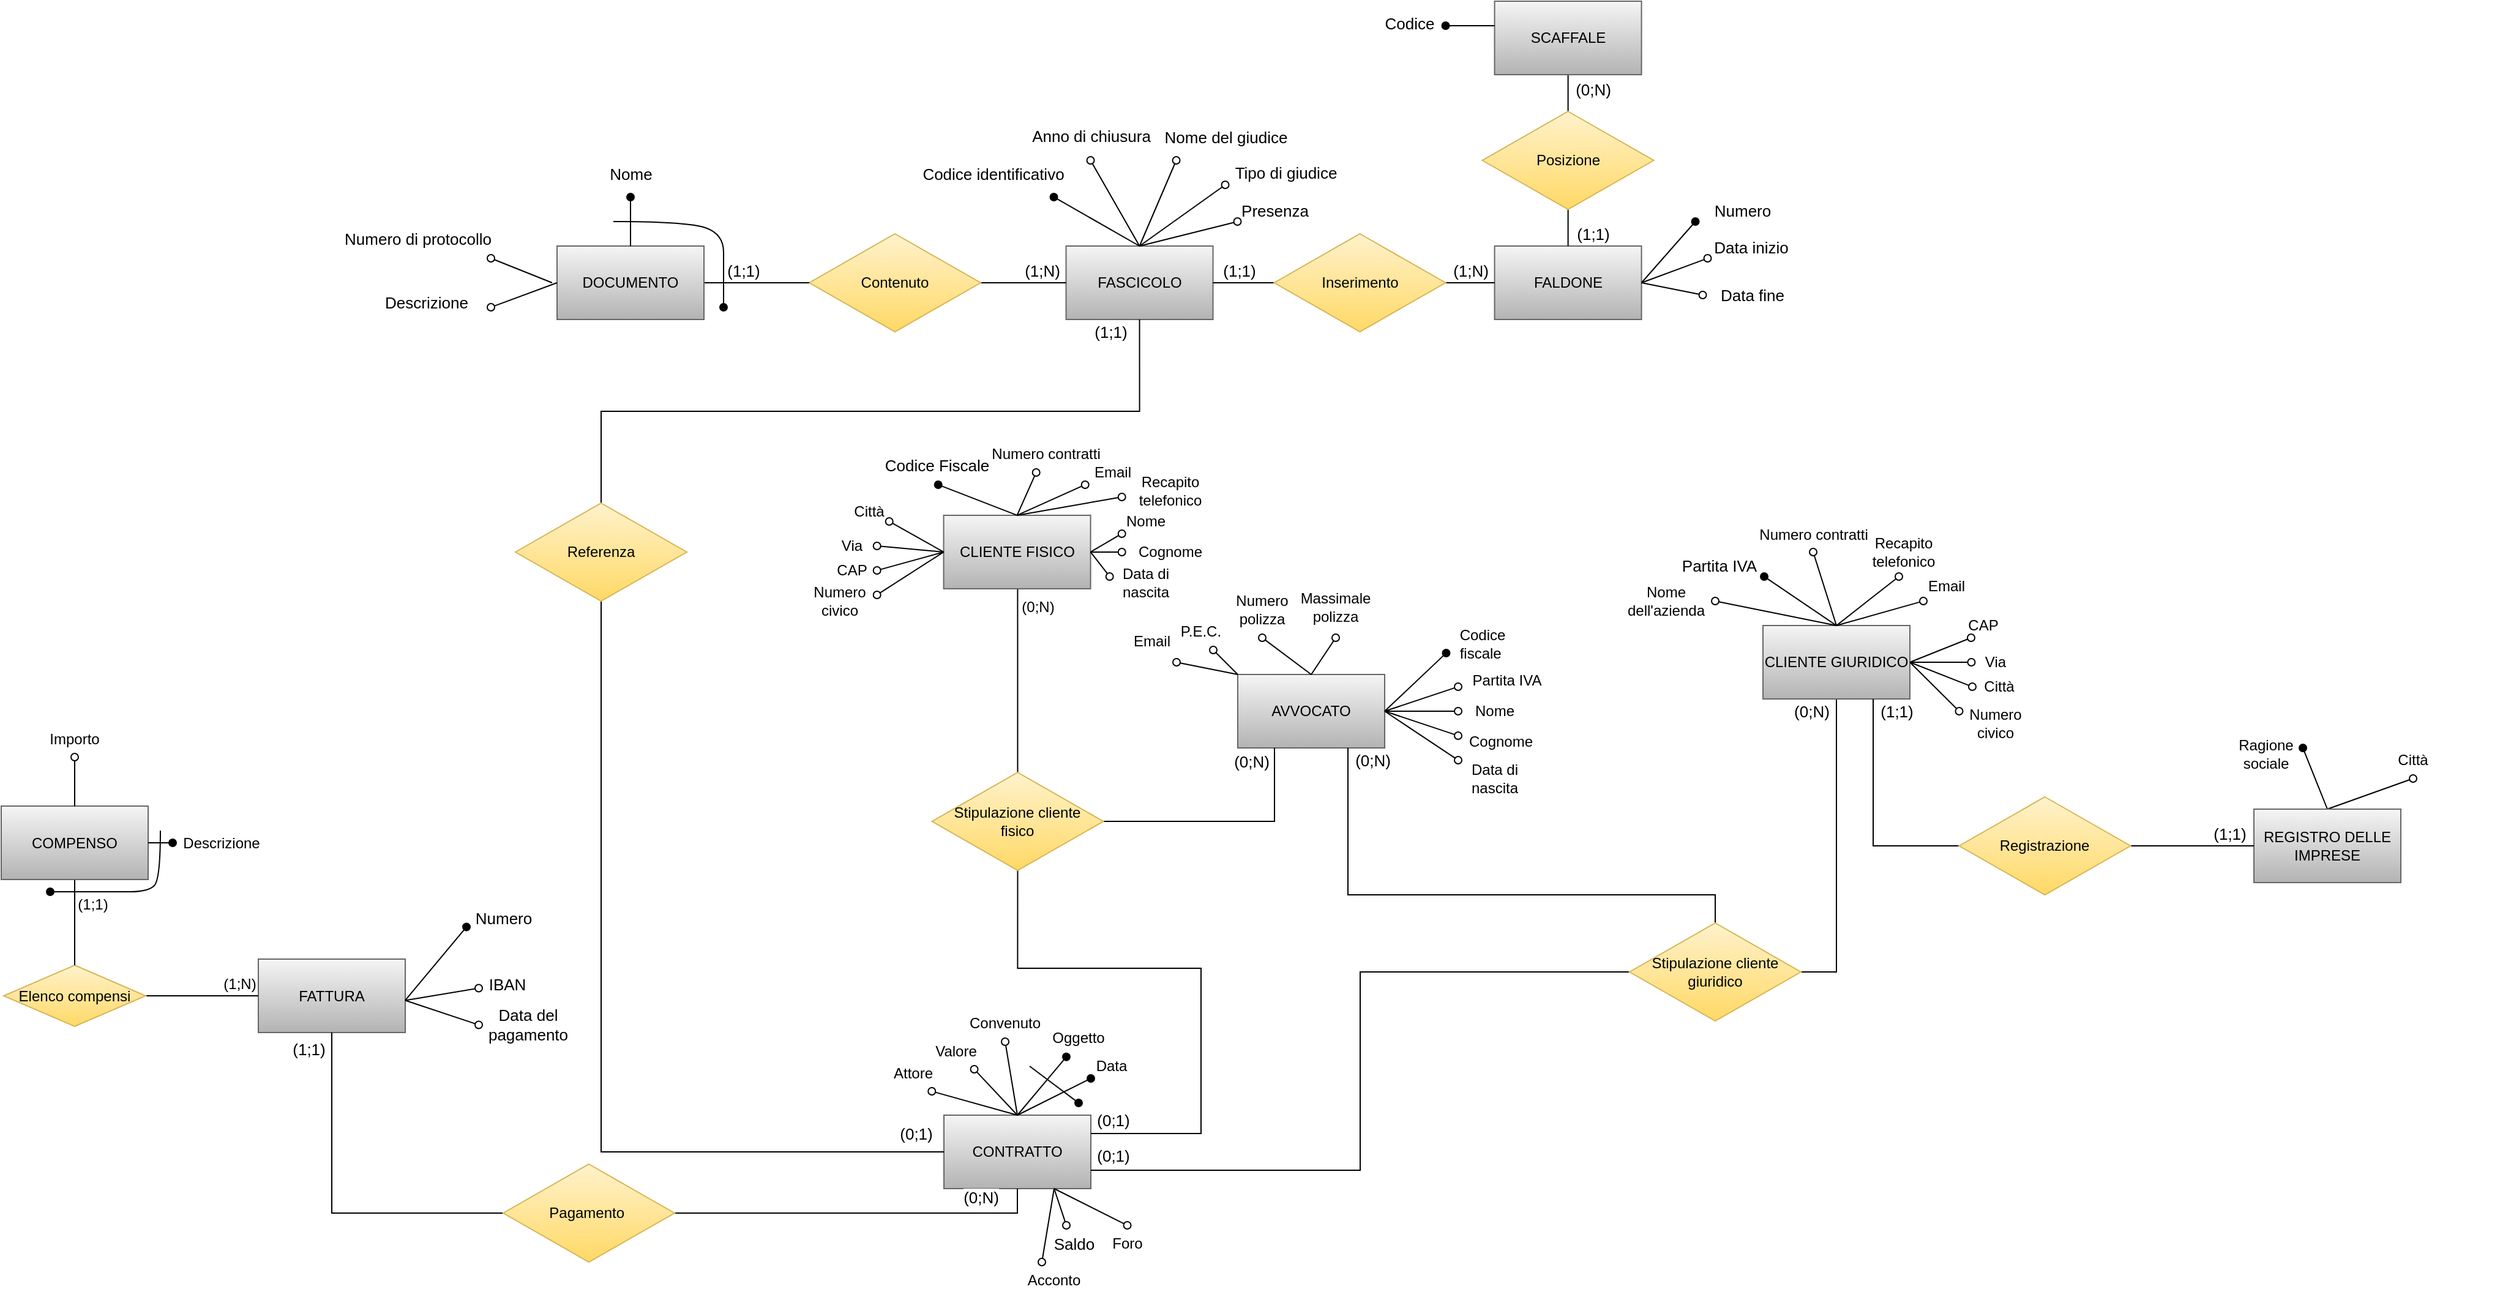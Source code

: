 <mxfile version="15.8.7" type="device"><diagram id="W9oPmdJCnc97rMvSaZSt" name="Pagina-1"><mxGraphModel dx="4651" dy="1036" grid="1" gridSize="10" guides="1" tooltips="1" connect="1" arrows="1" fold="1" page="1" pageScale="1" pageWidth="3300" pageHeight="4681" math="0" shadow="0"><root><mxCell id="0"/><mxCell id="1" parent="0"/><mxCell id="FCEXW7toGId0Cse7OrLk-1" value="FASCICOLO" style="rounded=0;whiteSpace=wrap;html=1;fillColor=#f5f5f5;gradientColor=#b3b3b3;strokeColor=#666666;" parent="1" vertex="1"><mxGeometry x="579.77" y="360" width="120" height="60" as="geometry"/></mxCell><mxCell id="FCEXW7toGId0Cse7OrLk-2" value="FALDONE" style="rounded=0;whiteSpace=wrap;html=1;fillColor=#f5f5f5;gradientColor=#b3b3b3;strokeColor=#666666;" parent="1" vertex="1"><mxGeometry x="929.77" y="360" width="120" height="60" as="geometry"/></mxCell><mxCell id="FCEXW7toGId0Cse7OrLk-3" value="" style="edgeStyle=orthogonalEdgeStyle;rounded=0;orthogonalLoop=1;jettySize=auto;html=1;startArrow=none;startFill=0;endArrow=none;endFill=0;" parent="1" source="FCEXW7toGId0Cse7OrLk-5" target="FCEXW7toGId0Cse7OrLk-1" edge="1"><mxGeometry relative="1" as="geometry"/></mxCell><mxCell id="FCEXW7toGId0Cse7OrLk-4" value="(1;N)" style="edgeLabel;html=1;align=center;verticalAlign=middle;resizable=0;points=[];fontSize=13;" parent="FCEXW7toGId0Cse7OrLk-3" vertex="1" connectable="0"><mxGeometry x="0.4" y="2" relative="1" as="geometry"><mxPoint x="1" y="-8" as="offset"/></mxGeometry></mxCell><mxCell id="FCEXW7toGId0Cse7OrLk-5" value="Contenuto" style="rhombus;whiteSpace=wrap;html=1;fillColor=#fff2cc;gradientColor=#ffd966;strokeColor=#d6b656;" parent="1" vertex="1"><mxGeometry x="370" y="350" width="140" height="80" as="geometry"/></mxCell><mxCell id="FCEXW7toGId0Cse7OrLk-6" value="" style="edgeStyle=orthogonalEdgeStyle;rounded=0;orthogonalLoop=1;jettySize=auto;html=1;startArrow=none;startFill=0;endArrow=none;endFill=0;" parent="1" source="FCEXW7toGId0Cse7OrLk-10" target="FCEXW7toGId0Cse7OrLk-2" edge="1"><mxGeometry relative="1" as="geometry"/></mxCell><mxCell id="FCEXW7toGId0Cse7OrLk-7" value="(1;N)" style="edgeLabel;html=1;align=center;verticalAlign=middle;resizable=0;points=[];fontSize=13;" parent="FCEXW7toGId0Cse7OrLk-6" vertex="1" connectable="0"><mxGeometry x="-0.2" relative="1" as="geometry"><mxPoint x="4" y="-10" as="offset"/></mxGeometry></mxCell><mxCell id="FCEXW7toGId0Cse7OrLk-8" value="" style="edgeStyle=orthogonalEdgeStyle;rounded=0;orthogonalLoop=1;jettySize=auto;html=1;startArrow=none;startFill=0;endArrow=none;endFill=0;" parent="1" source="FCEXW7toGId0Cse7OrLk-10" target="FCEXW7toGId0Cse7OrLk-1" edge="1"><mxGeometry relative="1" as="geometry"/></mxCell><mxCell id="FCEXW7toGId0Cse7OrLk-9" value="(1;1)" style="edgeLabel;html=1;align=center;verticalAlign=middle;resizable=0;points=[];fontSize=13;" parent="FCEXW7toGId0Cse7OrLk-8" vertex="1" connectable="0"><mxGeometry x="-0.433" y="2" relative="1" as="geometry"><mxPoint x="-15" y="-12" as="offset"/></mxGeometry></mxCell><mxCell id="FCEXW7toGId0Cse7OrLk-10" value="Inserimento" style="rhombus;whiteSpace=wrap;html=1;fillColor=#fff2cc;gradientColor=#ffd966;strokeColor=#d6b656;" parent="1" vertex="1"><mxGeometry x="749.77" y="350" width="140" height="80" as="geometry"/></mxCell><mxCell id="FCEXW7toGId0Cse7OrLk-11" value="" style="edgeStyle=orthogonalEdgeStyle;rounded=0;orthogonalLoop=1;jettySize=auto;html=1;startArrow=none;startFill=0;endArrow=none;endFill=0;" parent="1" source="FCEXW7toGId0Cse7OrLk-15" target="FCEXW7toGId0Cse7OrLk-2" edge="1"><mxGeometry relative="1" as="geometry"/></mxCell><mxCell id="FCEXW7toGId0Cse7OrLk-12" value="&lt;font style=&quot;font-size: 13px&quot;&gt;(1;1)&lt;/font&gt;" style="edgeLabel;html=1;align=center;verticalAlign=middle;resizable=0;points=[];" parent="FCEXW7toGId0Cse7OrLk-11" vertex="1" connectable="0"><mxGeometry x="0.36" y="1" relative="1" as="geometry"><mxPoint x="19" y="6" as="offset"/></mxGeometry></mxCell><mxCell id="FCEXW7toGId0Cse7OrLk-13" value="" style="edgeStyle=orthogonalEdgeStyle;rounded=0;orthogonalLoop=1;jettySize=auto;html=1;startArrow=none;startFill=0;endArrow=none;endFill=0;" parent="1" source="FCEXW7toGId0Cse7OrLk-15" target="FCEXW7toGId0Cse7OrLk-16" edge="1"><mxGeometry relative="1" as="geometry"/></mxCell><mxCell id="FCEXW7toGId0Cse7OrLk-14" value="(0;N)" style="edgeLabel;html=1;align=center;verticalAlign=middle;resizable=0;points=[];fontSize=13;" parent="FCEXW7toGId0Cse7OrLk-13" vertex="1" connectable="0"><mxGeometry x="0.52" y="2" relative="1" as="geometry"><mxPoint x="22" as="offset"/></mxGeometry></mxCell><mxCell id="FCEXW7toGId0Cse7OrLk-15" value="Posizione" style="rhombus;whiteSpace=wrap;html=1;fillColor=#fff2cc;gradientColor=#ffd966;strokeColor=#d6b656;" parent="1" vertex="1"><mxGeometry x="919.77" y="250" width="140" height="80" as="geometry"/></mxCell><mxCell id="FCEXW7toGId0Cse7OrLk-16" value="SCAFFALE" style="whiteSpace=wrap;html=1;fillColor=#f5f5f5;gradientColor=#b3b3b3;strokeColor=#666666;" parent="1" vertex="1"><mxGeometry x="929.77" y="160" width="120" height="60" as="geometry"/></mxCell><mxCell id="FCEXW7toGId0Cse7OrLk-17" value="" style="endArrow=oval;html=1;rounded=0;endFill=1;" parent="1" edge="1"><mxGeometry width="50" height="50" relative="1" as="geometry"><mxPoint x="929.77" y="180" as="sourcePoint"/><mxPoint x="889.77" y="180" as="targetPoint"/></mxGeometry></mxCell><mxCell id="FCEXW7toGId0Cse7OrLk-18" value="Codice" style="edgeLabel;html=1;align=center;verticalAlign=middle;resizable=0;points=[];fontSize=13;" parent="FCEXW7toGId0Cse7OrLk-17" vertex="1" connectable="0"><mxGeometry x="0.2" y="-1" relative="1" as="geometry"><mxPoint x="-46" y="-1" as="offset"/></mxGeometry></mxCell><mxCell id="FCEXW7toGId0Cse7OrLk-19" value="" style="edgeStyle=orthogonalEdgeStyle;rounded=0;orthogonalLoop=1;jettySize=auto;html=1;startArrow=none;startFill=0;endArrow=none;endFill=0;entryX=1;entryY=0.5;entryDx=0;entryDy=0;" parent="1" source="FCEXW7toGId0Cse7OrLk-5" target="FCEXW7toGId0Cse7OrLk-37" edge="1"><mxGeometry relative="1" as="geometry"><mxPoint x="290" y="620" as="targetPoint"/><mxPoint x="340" y="620" as="sourcePoint"/></mxGeometry></mxCell><mxCell id="FCEXW7toGId0Cse7OrLk-20" value="(1;1)" style="edgeLabel;html=1;align=center;verticalAlign=middle;resizable=0;points=[];fontSize=13;" parent="FCEXW7toGId0Cse7OrLk-19" vertex="1" connectable="0"><mxGeometry x="-0.036" y="2" relative="1" as="geometry"><mxPoint x="-13" y="-12" as="offset"/></mxGeometry></mxCell><mxCell id="FCEXW7toGId0Cse7OrLk-21" value="" style="endArrow=oval;html=1;rounded=0;endFill=1;" parent="1" edge="1"><mxGeometry width="50" height="50" relative="1" as="geometry"><mxPoint x="1049.77" y="390" as="sourcePoint"/><mxPoint x="1093.77" y="340" as="targetPoint"/></mxGeometry></mxCell><mxCell id="FCEXW7toGId0Cse7OrLk-22" value="Numero" style="edgeLabel;html=1;align=center;verticalAlign=middle;resizable=0;points=[];fontSize=13;" parent="FCEXW7toGId0Cse7OrLk-21" vertex="1" connectable="0"><mxGeometry x="0.46" y="-1" relative="1" as="geometry"><mxPoint x="49" y="-24" as="offset"/></mxGeometry></mxCell><mxCell id="FCEXW7toGId0Cse7OrLk-23" value="" style="endArrow=oval;html=1;rounded=0;endFill=0;" parent="1" edge="1"><mxGeometry width="50" height="50" relative="1" as="geometry"><mxPoint x="1049.77" y="390" as="sourcePoint"/><mxPoint x="1103.77" y="370" as="targetPoint"/></mxGeometry></mxCell><mxCell id="FCEXW7toGId0Cse7OrLk-24" value="Data inizio" style="edgeLabel;html=1;align=center;verticalAlign=middle;resizable=0;points=[];fontSize=13;" parent="FCEXW7toGId0Cse7OrLk-23" vertex="1" connectable="0"><mxGeometry x="0.46" y="-1" relative="1" as="geometry"><mxPoint x="49" y="-16" as="offset"/></mxGeometry></mxCell><mxCell id="FCEXW7toGId0Cse7OrLk-25" value="" style="endArrow=oval;html=1;rounded=0;endFill=0;" parent="1" edge="1"><mxGeometry width="50" height="50" relative="1" as="geometry"><mxPoint x="1049.77" y="390" as="sourcePoint"/><mxPoint x="1099.77" y="400" as="targetPoint"/></mxGeometry></mxCell><mxCell id="FCEXW7toGId0Cse7OrLk-26" value="Data fine" style="edgeLabel;html=1;align=center;verticalAlign=middle;resizable=0;points=[];fontSize=13;" parent="FCEXW7toGId0Cse7OrLk-25" vertex="1" connectable="0"><mxGeometry x="0.46" y="-1" relative="1" as="geometry"><mxPoint x="54" y="2" as="offset"/></mxGeometry></mxCell><mxCell id="FCEXW7toGId0Cse7OrLk-27" value="" style="endArrow=oval;html=1;rounded=0;endFill=0;exitX=0.5;exitY=0;exitDx=0;exitDy=0;" parent="1" source="FCEXW7toGId0Cse7OrLk-1" edge="1"><mxGeometry width="50" height="50" relative="1" as="geometry"><mxPoint x="829.77" y="529.77" as="sourcePoint"/><mxPoint x="709.77" y="310" as="targetPoint"/></mxGeometry></mxCell><mxCell id="FCEXW7toGId0Cse7OrLk-28" value="Tipo di giudice" style="edgeLabel;html=1;align=center;verticalAlign=middle;resizable=0;points=[];fontSize=13;" parent="FCEXW7toGId0Cse7OrLk-27" vertex="1" connectable="0"><mxGeometry x="0.46" y="-4" relative="1" as="geometry"><mxPoint x="65" y="-27" as="offset"/></mxGeometry></mxCell><mxCell id="FCEXW7toGId0Cse7OrLk-29" value="" style="endArrow=oval;html=1;rounded=0;endFill=0;exitX=0.5;exitY=0;exitDx=0;exitDy=0;" parent="1" source="FCEXW7toGId0Cse7OrLk-1" edge="1"><mxGeometry width="50" height="50" relative="1" as="geometry"><mxPoint x="829.77" y="529.77" as="sourcePoint"/><mxPoint x="669.77" y="290" as="targetPoint"/></mxGeometry></mxCell><mxCell id="FCEXW7toGId0Cse7OrLk-30" value="Nome del giudice" style="edgeLabel;html=1;align=center;verticalAlign=middle;resizable=0;points=[];fontSize=13;" parent="FCEXW7toGId0Cse7OrLk-29" vertex="1" connectable="0"><mxGeometry x="0.46" y="-4" relative="1" as="geometry"><mxPoint x="44" y="-40" as="offset"/></mxGeometry></mxCell><mxCell id="FCEXW7toGId0Cse7OrLk-31" value="" style="endArrow=oval;html=1;rounded=0;endFill=0;exitX=0.5;exitY=0;exitDx=0;exitDy=0;" parent="1" source="FCEXW7toGId0Cse7OrLk-1" edge="1"><mxGeometry width="50" height="50" relative="1" as="geometry"><mxPoint x="829.77" y="529.77" as="sourcePoint"/><mxPoint x="599.77" y="290" as="targetPoint"/></mxGeometry></mxCell><mxCell id="FCEXW7toGId0Cse7OrLk-32" value="Anno di chiusura" style="edgeLabel;html=1;align=center;verticalAlign=middle;resizable=0;points=[];fontSize=13;" parent="FCEXW7toGId0Cse7OrLk-31" vertex="1" connectable="0"><mxGeometry x="0.46" y="-4" relative="1" as="geometry"><mxPoint x="-14" y="-37" as="offset"/></mxGeometry></mxCell><mxCell id="FCEXW7toGId0Cse7OrLk-33" value="" style="endArrow=oval;html=1;rounded=0;endFill=1;exitX=0.5;exitY=0;exitDx=0;exitDy=0;" parent="1" source="FCEXW7toGId0Cse7OrLk-1" edge="1"><mxGeometry width="50" height="50" relative="1" as="geometry"><mxPoint x="835.77" y="529.77" as="sourcePoint"/><mxPoint x="569.77" y="320" as="targetPoint"/></mxGeometry></mxCell><mxCell id="FCEXW7toGId0Cse7OrLk-34" value="Codice identificativo" style="edgeLabel;html=1;align=center;verticalAlign=middle;resizable=0;points=[];fontSize=13;" parent="FCEXW7toGId0Cse7OrLk-33" vertex="1" connectable="0"><mxGeometry x="0.46" y="-4" relative="1" as="geometry"><mxPoint x="-71" y="-27" as="offset"/></mxGeometry></mxCell><mxCell id="FCEXW7toGId0Cse7OrLk-35" value="" style="endArrow=oval;html=1;rounded=0;endFill=0;exitX=0.5;exitY=0;exitDx=0;exitDy=0;" parent="1" source="FCEXW7toGId0Cse7OrLk-1" edge="1"><mxGeometry width="50" height="50" relative="1" as="geometry"><mxPoint x="829.77" y="529.77" as="sourcePoint"/><mxPoint x="719.77" y="340" as="targetPoint"/></mxGeometry></mxCell><mxCell id="FCEXW7toGId0Cse7OrLk-36" value="Presenza" style="edgeLabel;html=1;align=center;verticalAlign=middle;resizable=0;points=[];fontSize=13;" parent="FCEXW7toGId0Cse7OrLk-35" vertex="1" connectable="0"><mxGeometry x="0.46" y="-4" relative="1" as="geometry"><mxPoint x="51" y="-19" as="offset"/></mxGeometry></mxCell><mxCell id="FCEXW7toGId0Cse7OrLk-37" value="DOCUMENTO" style="rounded=0;whiteSpace=wrap;html=1;fillColor=#f5f5f5;gradientColor=#b3b3b3;strokeColor=#666666;" parent="1" vertex="1"><mxGeometry x="164" y="360" width="120" height="60" as="geometry"/></mxCell><mxCell id="FCEXW7toGId0Cse7OrLk-38" value="" style="endArrow=oval;html=1;rounded=0;exitX=0.5;exitY=0;exitDx=0;exitDy=0;endFill=1;" parent="1" source="FCEXW7toGId0Cse7OrLk-37" edge="1"><mxGeometry width="50" height="50" relative="1" as="geometry"><mxPoint x="100" y="620" as="sourcePoint"/><mxPoint x="224" y="320" as="targetPoint"/></mxGeometry></mxCell><mxCell id="FCEXW7toGId0Cse7OrLk-39" value="&lt;font style=&quot;font-size: 13px&quot;&gt;Nome&lt;/font&gt;" style="edgeLabel;html=1;align=center;verticalAlign=middle;resizable=0;points=[];" parent="FCEXW7toGId0Cse7OrLk-38" vertex="1" connectable="0"><mxGeometry x="0.582" y="1" relative="1" as="geometry"><mxPoint x="1" y="-28" as="offset"/></mxGeometry></mxCell><mxCell id="FCEXW7toGId0Cse7OrLk-44" value="" style="endArrow=oval;html=1;rounded=0;exitX=0;exitY=0.5;exitDx=0;exitDy=0;endFill=0;" parent="1" source="FCEXW7toGId0Cse7OrLk-37" edge="1"><mxGeometry width="50" height="50" relative="1" as="geometry"><mxPoint x="144" y="650" as="sourcePoint"/><mxPoint x="110" y="410" as="targetPoint"/></mxGeometry></mxCell><mxCell id="FCEXW7toGId0Cse7OrLk-45" value="&lt;font style=&quot;font-size: 13px&quot;&gt;Descrizione&lt;/font&gt;" style="edgeLabel;html=1;align=center;verticalAlign=middle;resizable=0;points=[];" parent="FCEXW7toGId0Cse7OrLk-44" vertex="1" connectable="0"><mxGeometry x="0.582" y="1" relative="1" as="geometry"><mxPoint x="-65" y="-1" as="offset"/></mxGeometry></mxCell><mxCell id="FCEXW7toGId0Cse7OrLk-46" value="" style="endArrow=oval;html=1;rounded=0;endFill=0;" parent="1" edge="1"><mxGeometry width="50" height="50" relative="1" as="geometry"><mxPoint x="160" y="390" as="sourcePoint"/><mxPoint x="110" y="370" as="targetPoint"/></mxGeometry></mxCell><mxCell id="FCEXW7toGId0Cse7OrLk-47" value="&lt;font style=&quot;font-size: 13px&quot;&gt;Numero di protocollo&lt;/font&gt;" style="edgeLabel;html=1;align=center;verticalAlign=middle;resizable=0;points=[];" parent="FCEXW7toGId0Cse7OrLk-46" vertex="1" connectable="0"><mxGeometry x="0.582" y="1" relative="1" as="geometry"><mxPoint x="-70" y="-21" as="offset"/></mxGeometry></mxCell><mxCell id="FCEXW7toGId0Cse7OrLk-48" value="CONTRATTO" style="rounded=0;whiteSpace=wrap;html=1;fillColor=#f5f5f5;gradientColor=#b3b3b3;strokeColor=#666666;" parent="1" vertex="1"><mxGeometry x="480" y="1070" width="120" height="60" as="geometry"/></mxCell><mxCell id="FCEXW7toGId0Cse7OrLk-49" value="AVVOCATO" style="rounded=0;whiteSpace=wrap;html=1;fillColor=#f5f5f5;gradientColor=#b3b3b3;strokeColor=#666666;" parent="1" vertex="1"><mxGeometry x="720" y="710" width="120" height="60" as="geometry"/></mxCell><mxCell id="FCEXW7toGId0Cse7OrLk-50" value="FATTURA" style="rounded=0;whiteSpace=wrap;html=1;fillColor=#f5f5f5;gradientColor=#b3b3b3;strokeColor=#666666;" parent="1" vertex="1"><mxGeometry x="-80.0" y="942.5" width="120" height="60" as="geometry"/></mxCell><mxCell id="FCEXW7toGId0Cse7OrLk-51" value="" style="edgeStyle=orthogonalEdgeStyle;rounded=0;orthogonalLoop=1;jettySize=auto;html=1;startArrow=none;startFill=0;endArrow=none;endFill=0;entryX=0.25;entryY=1;entryDx=0;entryDy=0;" parent="1" source="FCEXW7toGId0Cse7OrLk-57" target="FCEXW7toGId0Cse7OrLk-49" edge="1"><mxGeometry relative="1" as="geometry"/></mxCell><mxCell id="FCEXW7toGId0Cse7OrLk-52" value="(0;N)" style="edgeLabel;html=1;align=center;verticalAlign=middle;resizable=0;points=[];fontSize=13;" parent="FCEXW7toGId0Cse7OrLk-51" vertex="1" connectable="0"><mxGeometry x="0.489" relative="1" as="geometry"><mxPoint x="-19" y="-41" as="offset"/></mxGeometry></mxCell><mxCell id="FCEXW7toGId0Cse7OrLk-53" value="" style="edgeStyle=orthogonalEdgeStyle;rounded=0;orthogonalLoop=1;jettySize=auto;html=1;startArrow=none;startFill=0;endArrow=none;endFill=0;entryX=1;entryY=0.25;entryDx=0;entryDy=0;exitX=0.5;exitY=1;exitDx=0;exitDy=0;" parent="1" source="FCEXW7toGId0Cse7OrLk-57" target="FCEXW7toGId0Cse7OrLk-48" edge="1"><mxGeometry relative="1" as="geometry"><Array as="points"><mxPoint x="540" y="950"/><mxPoint x="690" y="950"/><mxPoint x="690" y="1085"/></Array></mxGeometry></mxCell><mxCell id="FCEXW7toGId0Cse7OrLk-54" value="(0;1)" style="edgeLabel;html=1;align=center;verticalAlign=middle;resizable=0;points=[];fontSize=13;" parent="FCEXW7toGId0Cse7OrLk-53" vertex="1" connectable="0"><mxGeometry x="0.6" y="2" relative="1" as="geometry"><mxPoint x="-74" y="19" as="offset"/></mxGeometry></mxCell><mxCell id="QM5fTj0vehEwh5jXYM6m-59" style="edgeStyle=orthogonalEdgeStyle;rounded=0;jumpStyle=arc;jumpSize=10;orthogonalLoop=1;jettySize=auto;html=1;entryX=0.5;entryY=1;entryDx=0;entryDy=0;endArrow=none;endFill=0;exitX=0.5;exitY=0;exitDx=0;exitDy=0;" parent="1" source="FCEXW7toGId0Cse7OrLk-57" target="FCEXW7toGId0Cse7OrLk-111" edge="1"><mxGeometry relative="1" as="geometry"><Array as="points"><mxPoint x="540" y="640"/></Array></mxGeometry></mxCell><mxCell id="FCEXW7toGId0Cse7OrLk-57" value="Stipulazione cliente&lt;br&gt;fisico" style="rhombus;whiteSpace=wrap;html=1;fillColor=#fff2cc;gradientColor=#ffd966;strokeColor=#d6b656;" parent="1" vertex="1"><mxGeometry x="470.23" y="790" width="140" height="80" as="geometry"/></mxCell><mxCell id="FCEXW7toGId0Cse7OrLk-67" value="" style="endArrow=oval;html=1;rounded=0;endFill=1;exitX=1;exitY=0.5;exitDx=0;exitDy=0;" parent="1" edge="1"><mxGeometry width="50" height="50" relative="1" as="geometry"><mxPoint x="40.0" y="976.24" as="sourcePoint"/><mxPoint x="90.0" y="916.24" as="targetPoint"/></mxGeometry></mxCell><mxCell id="FCEXW7toGId0Cse7OrLk-68" value="&lt;font style=&quot;font-size: 13px&quot;&gt;Numero&lt;br&gt;&lt;/font&gt;" style="edgeLabel;html=1;align=center;verticalAlign=middle;resizable=0;points=[];" parent="FCEXW7toGId0Cse7OrLk-67" vertex="1" connectable="0"><mxGeometry x="0.58" y="2" relative="1" as="geometry"><mxPoint x="42" y="-19" as="offset"/></mxGeometry></mxCell><mxCell id="FCEXW7toGId0Cse7OrLk-69" value="" style="endArrow=oval;html=1;rounded=0;fontSize=13;endFill=0;" parent="1" edge="1"><mxGeometry width="50" height="50" relative="1" as="geometry"><mxPoint x="40.0" y="976.24" as="sourcePoint"/><mxPoint x="100.0" y="966.24" as="targetPoint"/></mxGeometry></mxCell><mxCell id="FCEXW7toGId0Cse7OrLk-70" value="IBAN" style="edgeLabel;html=1;align=center;verticalAlign=middle;resizable=0;points=[];fontSize=13;" parent="FCEXW7toGId0Cse7OrLk-69" vertex="1" connectable="0"><mxGeometry x="0.346" y="2" relative="1" as="geometry"><mxPoint x="43" y="-5" as="offset"/></mxGeometry></mxCell><mxCell id="FCEXW7toGId0Cse7OrLk-71" value="" style="endArrow=oval;html=1;rounded=0;fontSize=13;endFill=0;" parent="1" edge="1"><mxGeometry width="50" height="50" relative="1" as="geometry"><mxPoint x="40.0" y="976.24" as="sourcePoint"/><mxPoint x="100.0" y="996.24" as="targetPoint"/></mxGeometry></mxCell><mxCell id="FCEXW7toGId0Cse7OrLk-72" value="Data del&lt;br&gt;pagamento" style="edgeLabel;html=1;align=center;verticalAlign=middle;resizable=0;points=[];fontSize=13;" parent="FCEXW7toGId0Cse7OrLk-71" vertex="1" connectable="0"><mxGeometry x="0.346" y="2" relative="1" as="geometry"><mxPoint x="59" y="8" as="offset"/></mxGeometry></mxCell><mxCell id="FCEXW7toGId0Cse7OrLk-75" value="" style="endArrow=oval;html=1;rounded=0;endFill=1;exitX=0.5;exitY=0;exitDx=0;exitDy=0;entryX=0.33;entryY=1.069;entryDx=0;entryDy=0;entryPerimeter=0;" parent="1" source="FCEXW7toGId0Cse7OrLk-48" target="FCEXW7toGId0Cse7OrLk-76" edge="1"><mxGeometry width="50" height="50" relative="1" as="geometry"><mxPoint x="539.77" y="1050" as="sourcePoint"/><mxPoint x="570" y="1030" as="targetPoint"/></mxGeometry></mxCell><mxCell id="FCEXW7toGId0Cse7OrLk-76" value="Oggetto" style="text;html=1;strokeColor=none;fillColor=none;align=center;verticalAlign=middle;whiteSpace=wrap;rounded=0;" parent="1" vertex="1"><mxGeometry x="560.11" y="993" width="60.23" height="27.5" as="geometry"/></mxCell><mxCell id="FCEXW7toGId0Cse7OrLk-77" value="" style="endArrow=oval;html=1;rounded=0;endFill=0;exitX=0.5;exitY=0;exitDx=0;exitDy=0;entryX=0.75;entryY=1;entryDx=0;entryDy=0;" parent="1" source="FCEXW7toGId0Cse7OrLk-48" target="FCEXW7toGId0Cse7OrLk-78" edge="1"><mxGeometry width="50" height="50" relative="1" as="geometry"><mxPoint x="559.77" y="710" as="sourcePoint"/><mxPoint x="530" y="1040" as="targetPoint"/></mxGeometry></mxCell><mxCell id="FCEXW7toGId0Cse7OrLk-78" value="Valore" style="text;html=1;strokeColor=none;fillColor=none;align=center;verticalAlign=middle;whiteSpace=wrap;rounded=0;" parent="1" vertex="1"><mxGeometry x="459.77" y="1002.5" width="60" height="30" as="geometry"/></mxCell><mxCell id="FCEXW7toGId0Cse7OrLk-79" value="" style="endArrow=oval;html=1;rounded=0;endFill=0;exitX=0.5;exitY=0;exitDx=0;exitDy=0;entryX=0.75;entryY=1;entryDx=0;entryDy=0;" parent="1" source="FCEXW7toGId0Cse7OrLk-48" target="FCEXW7toGId0Cse7OrLk-80" edge="1"><mxGeometry width="50" height="50" relative="1" as="geometry"><mxPoint x="559.77" y="710" as="sourcePoint"/><mxPoint x="500" y="1050" as="targetPoint"/></mxGeometry></mxCell><mxCell id="FCEXW7toGId0Cse7OrLk-80" value="Attore" style="text;html=1;strokeColor=none;fillColor=none;align=center;verticalAlign=middle;whiteSpace=wrap;rounded=0;" parent="1" vertex="1"><mxGeometry x="425.11" y="1020.5" width="60" height="30" as="geometry"/></mxCell><mxCell id="FCEXW7toGId0Cse7OrLk-81" value="" style="endArrow=oval;html=1;rounded=0;endFill=0;exitX=0.5;exitY=0;exitDx=0;exitDy=0;" parent="1" source="FCEXW7toGId0Cse7OrLk-48" edge="1"><mxGeometry width="50" height="50" relative="1" as="geometry"><mxPoint x="559.77" y="710" as="sourcePoint"/><mxPoint x="530" y="1010" as="targetPoint"/></mxGeometry></mxCell><mxCell id="FCEXW7toGId0Cse7OrLk-82" value="Convenuto" style="text;html=1;strokeColor=none;fillColor=none;align=center;verticalAlign=middle;whiteSpace=wrap;rounded=0;" parent="1" vertex="1"><mxGeometry x="500" y="980" width="60" height="30" as="geometry"/></mxCell><mxCell id="FCEXW7toGId0Cse7OrLk-85" value="" style="endArrow=oval;html=1;rounded=0;endFill=0;" parent="1" edge="1"><mxGeometry width="50" height="50" relative="1" as="geometry"><mxPoint x="570" y="1130" as="sourcePoint"/><mxPoint x="560" y="1190" as="targetPoint"/></mxGeometry></mxCell><mxCell id="FCEXW7toGId0Cse7OrLk-86" value="Acconto" style="text;html=1;strokeColor=none;fillColor=none;align=center;verticalAlign=middle;whiteSpace=wrap;rounded=0;" parent="1" vertex="1"><mxGeometry x="540" y="1190" width="60" height="30" as="geometry"/></mxCell><mxCell id="FCEXW7toGId0Cse7OrLk-87" value="" style="endArrow=oval;html=1;rounded=0;endFill=1;exitX=0.5;exitY=0;exitDx=0;exitDy=0;" parent="1" source="FCEXW7toGId0Cse7OrLk-48" edge="1"><mxGeometry width="50" height="50" relative="1" as="geometry"><mxPoint x="439.77" y="710" as="sourcePoint"/><mxPoint x="600" y="1040" as="targetPoint"/></mxGeometry></mxCell><mxCell id="FCEXW7toGId0Cse7OrLk-88" value="Data" style="text;html=1;strokeColor=none;fillColor=none;align=center;verticalAlign=middle;whiteSpace=wrap;rounded=0;" parent="1" vertex="1"><mxGeometry x="587.23" y="1015" width="60" height="30" as="geometry"/></mxCell><mxCell id="FCEXW7toGId0Cse7OrLk-89" value="" style="endArrow=oval;html=1;rounded=0;endFill=1;entryX=0;entryY=0.75;entryDx=0;entryDy=0;" parent="1" edge="1" target="FCEXW7toGId0Cse7OrLk-90"><mxGeometry width="50" height="50" relative="1" as="geometry"><mxPoint x="840" y="740" as="sourcePoint"/><mxPoint x="869.77" y="790" as="targetPoint"/></mxGeometry></mxCell><mxCell id="FCEXW7toGId0Cse7OrLk-90" value="Codice fiscale&amp;nbsp;" style="text;html=1;strokeColor=none;fillColor=none;align=center;verticalAlign=middle;whiteSpace=wrap;rounded=0;" parent="1" vertex="1"><mxGeometry x="890.23" y="670" width="60" height="30" as="geometry"/></mxCell><mxCell id="FCEXW7toGId0Cse7OrLk-91" value="" style="endArrow=oval;html=1;rounded=0;endFill=0;exitX=1;exitY=0.5;exitDx=0;exitDy=0;" parent="1" edge="1"><mxGeometry width="50" height="50" relative="1" as="geometry"><mxPoint x="840" y="740" as="sourcePoint"/><mxPoint x="900" y="720" as="targetPoint"/></mxGeometry></mxCell><mxCell id="FCEXW7toGId0Cse7OrLk-92" value="Partita IVA" style="text;html=1;strokeColor=none;fillColor=none;align=center;verticalAlign=middle;whiteSpace=wrap;rounded=0;" parent="1" vertex="1"><mxGeometry x="910" y="700" width="60" height="30" as="geometry"/></mxCell><mxCell id="FCEXW7toGId0Cse7OrLk-93" value="" style="endArrow=oval;html=1;rounded=0;endFill=0;exitX=1;exitY=0.5;exitDx=0;exitDy=0;" parent="1" edge="1"><mxGeometry width="50" height="50" relative="1" as="geometry"><mxPoint x="840" y="740" as="sourcePoint"/><mxPoint x="900" y="740" as="targetPoint"/></mxGeometry></mxCell><mxCell id="FCEXW7toGId0Cse7OrLk-94" value="Nome" style="text;html=1;strokeColor=none;fillColor=none;align=center;verticalAlign=middle;whiteSpace=wrap;rounded=0;" parent="1" vertex="1"><mxGeometry x="900" y="725" width="60" height="30" as="geometry"/></mxCell><mxCell id="FCEXW7toGId0Cse7OrLk-95" value="" style="endArrow=oval;html=1;rounded=0;endFill=0;exitX=1;exitY=0.5;exitDx=0;exitDy=0;" parent="1" edge="1"><mxGeometry width="50" height="50" relative="1" as="geometry"><mxPoint x="840" y="740" as="sourcePoint"/><mxPoint x="900" y="760" as="targetPoint"/></mxGeometry></mxCell><mxCell id="FCEXW7toGId0Cse7OrLk-96" value="Cognome" style="text;html=1;strokeColor=none;fillColor=none;align=center;verticalAlign=middle;whiteSpace=wrap;rounded=0;" parent="1" vertex="1"><mxGeometry x="910" y="750" width="50" height="30" as="geometry"/></mxCell><mxCell id="FCEXW7toGId0Cse7OrLk-97" value="" style="endArrow=oval;html=1;rounded=0;endFill=0;exitX=1;exitY=0.5;exitDx=0;exitDy=0;" parent="1" edge="1"><mxGeometry width="50" height="50" relative="1" as="geometry"><mxPoint x="840" y="740" as="sourcePoint"/><mxPoint x="900" y="780" as="targetPoint"/></mxGeometry></mxCell><mxCell id="FCEXW7toGId0Cse7OrLk-98" value="Data di nascita" style="text;html=1;strokeColor=none;fillColor=none;align=center;verticalAlign=middle;whiteSpace=wrap;rounded=0;" parent="1" vertex="1"><mxGeometry x="900" y="780" width="60" height="30" as="geometry"/></mxCell><mxCell id="FCEXW7toGId0Cse7OrLk-99" value="" style="endArrow=oval;html=1;rounded=0;endFill=0;exitX=0;exitY=0;exitDx=0;exitDy=0;" parent="1" source="FCEXW7toGId0Cse7OrLk-49" edge="1"><mxGeometry width="50" height="50" relative="1" as="geometry"><mxPoint x="530" y="210" as="sourcePoint"/><mxPoint x="700" y="690" as="targetPoint"/></mxGeometry></mxCell><mxCell id="FCEXW7toGId0Cse7OrLk-100" value="P.E.C." style="text;html=1;strokeColor=none;fillColor=none;align=center;verticalAlign=middle;whiteSpace=wrap;rounded=0;" parent="1" vertex="1"><mxGeometry x="660" y="665" width="60" height="20" as="geometry"/></mxCell><mxCell id="FCEXW7toGId0Cse7OrLk-101" value="" style="endArrow=oval;html=1;rounded=0;endFill=0;exitX=0;exitY=0;exitDx=0;exitDy=0;" parent="1" source="FCEXW7toGId0Cse7OrLk-49" edge="1"><mxGeometry width="50" height="50" relative="1" as="geometry"><mxPoint x="530" y="210" as="sourcePoint"/><mxPoint x="670" y="700" as="targetPoint"/></mxGeometry></mxCell><mxCell id="FCEXW7toGId0Cse7OrLk-102" value="Email" style="text;html=1;strokeColor=none;fillColor=none;align=center;verticalAlign=middle;whiteSpace=wrap;rounded=0;" parent="1" vertex="1"><mxGeometry x="620" y="667.5" width="60" height="30" as="geometry"/></mxCell><mxCell id="FCEXW7toGId0Cse7OrLk-104" value="" style="endArrow=oval;html=1;rounded=0;endFill=0;" parent="1" edge="1"><mxGeometry width="50" height="50" relative="1" as="geometry"><mxPoint x="780" y="710" as="sourcePoint"/><mxPoint x="800" y="680" as="targetPoint"/></mxGeometry></mxCell><mxCell id="FCEXW7toGId0Cse7OrLk-105" value="Numero polizza" style="text;html=1;strokeColor=none;fillColor=none;align=center;verticalAlign=middle;whiteSpace=wrap;rounded=0;" parent="1" vertex="1"><mxGeometry x="710" y="643" width="60" height="27" as="geometry"/></mxCell><mxCell id="FCEXW7toGId0Cse7OrLk-106" value="" style="endArrow=oval;html=1;rounded=0;endFill=0;" parent="1" edge="1"><mxGeometry width="50" height="50" relative="1" as="geometry"><mxPoint x="780" y="710" as="sourcePoint"/><mxPoint x="740" y="680" as="targetPoint"/></mxGeometry></mxCell><mxCell id="FCEXW7toGId0Cse7OrLk-107" value="Massimale&lt;br&gt;polizza" style="text;html=1;strokeColor=none;fillColor=none;align=center;verticalAlign=middle;whiteSpace=wrap;rounded=0;" parent="1" vertex="1"><mxGeometry x="770" y="640" width="60" height="30" as="geometry"/></mxCell><mxCell id="FCEXW7toGId0Cse7OrLk-111" value="CLIENTE FISICO" style="rounded=0;whiteSpace=wrap;html=1;fillColor=#f5f5f5;gradientColor=#b3b3b3;strokeColor=#666666;" parent="1" vertex="1"><mxGeometry x="479.77" y="579.97" width="120" height="60" as="geometry"/></mxCell><mxCell id="hwAIZtNoYt27ospNoXaX-1" style="edgeStyle=orthogonalEdgeStyle;rounded=0;orthogonalLoop=1;jettySize=auto;html=1;entryX=1;entryY=0.5;entryDx=0;entryDy=0;endArrow=none;endFill=0;" edge="1" parent="1" source="FCEXW7toGId0Cse7OrLk-113" target="QM5fTj0vehEwh5jXYM6m-50"><mxGeometry relative="1" as="geometry"/></mxCell><mxCell id="FCEXW7toGId0Cse7OrLk-113" value="CLIENTE GIURIDICO" style="rounded=0;whiteSpace=wrap;html=1;fillColor=#f5f5f5;gradientColor=#b3b3b3;strokeColor=#666666;" parent="1" vertex="1"><mxGeometry x="1149" y="670" width="120" height="60" as="geometry"/></mxCell><mxCell id="FCEXW7toGId0Cse7OrLk-121" value="" style="endArrow=oval;html=1;rounded=0;endFill=0;exitX=0.5;exitY=0;exitDx=0;exitDy=0;entryX=0.5;entryY=1;entryDx=0;entryDy=0;" parent="1" source="hwAIZtNoYt27ospNoXaX-4" edge="1" target="FCEXW7toGId0Cse7OrLk-141"><mxGeometry width="50" height="50" relative="1" as="geometry"><mxPoint x="1269" y="669.5" as="sourcePoint"/><mxPoint x="1099.23" y="720" as="targetPoint"/><Array as="points"/></mxGeometry></mxCell><mxCell id="FCEXW7toGId0Cse7OrLk-122" value="Nome dell'azienda" style="text;html=1;strokeColor=none;fillColor=none;align=center;verticalAlign=middle;whiteSpace=wrap;rounded=0;" parent="1" vertex="1"><mxGeometry x="1040" y="644.97" width="60" height="10" as="geometry"/></mxCell><mxCell id="FCEXW7toGId0Cse7OrLk-123" value="" style="endArrow=oval;html=1;rounded=0;endFill=1;exitX=0.5;exitY=0;exitDx=0;exitDy=0;entryX=1;entryY=0;entryDx=0;entryDy=0;" parent="1" source="hwAIZtNoYt27ospNoXaX-4" target="FCEXW7toGId0Cse7OrLk-124" edge="1"><mxGeometry width="50" height="50" relative="1" as="geometry"><mxPoint x="1269" y="670" as="sourcePoint"/><mxPoint x="1329" y="690" as="targetPoint"/><Array as="points"/></mxGeometry></mxCell><mxCell id="FCEXW7toGId0Cse7OrLk-124" value="Ragione sociale" style="text;html=1;strokeColor=none;fillColor=none;align=center;verticalAlign=middle;whiteSpace=wrap;rounded=0;" parent="1" vertex="1"><mxGeometry x="1530" y="770" width="60" height="10" as="geometry"/></mxCell><mxCell id="FCEXW7toGId0Cse7OrLk-125" value="" style="endArrow=oval;html=1;rounded=0;endFill=0;exitX=1;exitY=0.5;exitDx=0;exitDy=0;" parent="1" source="FCEXW7toGId0Cse7OrLk-111" edge="1"><mxGeometry width="50" height="50" relative="1" as="geometry"><mxPoint x="485.34" y="609.97" as="sourcePoint"/><mxPoint x="625.34" y="594.97" as="targetPoint"/><Array as="points"/></mxGeometry></mxCell><mxCell id="FCEXW7toGId0Cse7OrLk-126" value="Nome" style="text;html=1;strokeColor=none;fillColor=none;align=center;verticalAlign=middle;whiteSpace=wrap;rounded=0;" parent="1" vertex="1"><mxGeometry x="615.34" y="579.97" width="60" height="10" as="geometry"/></mxCell><mxCell id="FCEXW7toGId0Cse7OrLk-127" value="" style="endArrow=oval;html=1;rounded=0;endFill=0;exitX=1;exitY=0.5;exitDx=0;exitDy=0;entryX=0;entryY=0.5;entryDx=0;entryDy=0;" parent="1" source="FCEXW7toGId0Cse7OrLk-111" edge="1"><mxGeometry width="50" height="50" relative="1" as="geometry"><mxPoint x="485.34" y="609.97" as="sourcePoint"/><mxPoint x="625.34" y="609.97" as="targetPoint"/><Array as="points"/></mxGeometry></mxCell><mxCell id="FCEXW7toGId0Cse7OrLk-128" value="Cognome" style="text;html=1;strokeColor=none;fillColor=none;align=center;verticalAlign=middle;whiteSpace=wrap;rounded=0;" parent="1" vertex="1"><mxGeometry x="635.11" y="604.97" width="60" height="10" as="geometry"/></mxCell><mxCell id="FCEXW7toGId0Cse7OrLk-138" value="" style="endArrow=oval;html=1;rounded=0;endFill=0;entryX=0;entryY=0;entryDx=0;entryDy=0;exitX=1;exitY=0.5;exitDx=0;exitDy=0;" parent="1" source="FCEXW7toGId0Cse7OrLk-111" target="FCEXW7toGId0Cse7OrLk-139" edge="1"><mxGeometry width="50" height="50" relative="1" as="geometry"><mxPoint x="485.34" y="609.97" as="sourcePoint"/><mxPoint x="425.34" y="629.97" as="targetPoint"/><Array as="points"/></mxGeometry></mxCell><mxCell id="FCEXW7toGId0Cse7OrLk-139" value="Data di nascita" style="text;html=1;strokeColor=none;fillColor=none;align=center;verticalAlign=middle;whiteSpace=wrap;rounded=0;" parent="1" vertex="1"><mxGeometry x="615.34" y="629.97" width="60" height="10" as="geometry"/></mxCell><mxCell id="FCEXW7toGId0Cse7OrLk-140" value="" style="endArrow=oval;html=1;rounded=0;endFill=0;exitX=0.5;exitY=0;exitDx=0;exitDy=0;" parent="1" source="FCEXW7toGId0Cse7OrLk-113" edge="1"><mxGeometry width="50" height="50" relative="1" as="geometry"><mxPoint x="1269.0" y="670" as="sourcePoint"/><mxPoint x="1110" y="650" as="targetPoint"/><Array as="points"/></mxGeometry></mxCell><mxCell id="FCEXW7toGId0Cse7OrLk-141" value="Città" style="text;html=1;strokeColor=none;fillColor=none;align=center;verticalAlign=middle;whiteSpace=wrap;rounded=0;" parent="1" vertex="1"><mxGeometry x="1610" y="765" width="140" height="30" as="geometry"/></mxCell><mxCell id="ywme_E-bXZbQowCWQCbE-1" value="" style="curved=1;endArrow=oval;html=1;rounded=0;endFill=1;" parent="1" edge="1"><mxGeometry width="50" height="50" relative="1" as="geometry"><mxPoint x="210" y="340" as="sourcePoint"/><mxPoint x="300" y="410" as="targetPoint"/><Array as="points"><mxPoint x="270" y="340"/><mxPoint x="300" y="350"/><mxPoint x="300" y="380"/></Array></mxGeometry></mxCell><mxCell id="cGea9TnH4KdsDzgi0s0Y-1" value="" style="endArrow=oval;html=1;rounded=0;endFill=1;exitX=0.5;exitY=0;exitDx=0;exitDy=0;" parent="1" source="FCEXW7toGId0Cse7OrLk-111" edge="1"><mxGeometry width="50" height="50" relative="1" as="geometry"><mxPoint x="545.34" y="574.97" as="sourcePoint"/><mxPoint x="475.34" y="554.97" as="targetPoint"/></mxGeometry></mxCell><mxCell id="cGea9TnH4KdsDzgi0s0Y-2" value="&lt;font style=&quot;font-size: 13px&quot;&gt;Codice Fiscale&lt;br&gt;&lt;/font&gt;" style="edgeLabel;html=1;align=center;verticalAlign=middle;resizable=0;points=[];" parent="cGea9TnH4KdsDzgi0s0Y-1" vertex="1" connectable="0"><mxGeometry x="0.58" y="2" relative="1" as="geometry"><mxPoint x="-14" y="-23" as="offset"/></mxGeometry></mxCell><mxCell id="cGea9TnH4KdsDzgi0s0Y-3" value="" style="endArrow=oval;html=1;rounded=0;endFill=1;exitX=0.5;exitY=0;exitDx=0;exitDy=0;" parent="1" source="FCEXW7toGId0Cse7OrLk-113" edge="1"><mxGeometry width="50" height="50" relative="1" as="geometry"><mxPoint x="1189.0" y="755" as="sourcePoint"/><mxPoint x="1150" y="630" as="targetPoint"/></mxGeometry></mxCell><mxCell id="cGea9TnH4KdsDzgi0s0Y-4" value="&lt;font style=&quot;font-size: 13px&quot;&gt;Partita IVA&lt;br&gt;&lt;/font&gt;" style="edgeLabel;html=1;align=center;verticalAlign=middle;resizable=0;points=[];" parent="cGea9TnH4KdsDzgi0s0Y-3" vertex="1" connectable="0"><mxGeometry x="0.58" y="2" relative="1" as="geometry"><mxPoint x="-48" y="-19" as="offset"/></mxGeometry></mxCell><mxCell id="wZkFXkQINwoyrUWSXyzQ-1" value="" style="endArrow=oval;html=1;rounded=0;endFill=0;exitX=0.75;exitY=1;exitDx=0;exitDy=0;" parent="1" source="FCEXW7toGId0Cse7OrLk-48" edge="1"><mxGeometry width="50" height="50" relative="1" as="geometry"><mxPoint x="540" y="1110" as="sourcePoint"/><mxPoint x="580" y="1160" as="targetPoint"/></mxGeometry></mxCell><mxCell id="wZkFXkQINwoyrUWSXyzQ-2" value="&lt;font style=&quot;font-size: 13px&quot;&gt;Saldo&lt;/font&gt;" style="edgeLabel;html=1;align=center;verticalAlign=middle;resizable=0;points=[];" parent="wZkFXkQINwoyrUWSXyzQ-1" vertex="1" connectable="0"><mxGeometry x="0.454" y="-1" relative="1" as="geometry"><mxPoint x="9" y="23" as="offset"/></mxGeometry></mxCell><mxCell id="QM5fTj0vehEwh5jXYM6m-2" value="" style="endArrow=oval;html=1;rounded=0;endFill=0;exitX=0.5;exitY=0;exitDx=0;exitDy=0;" parent="1" source="FCEXW7toGId0Cse7OrLk-111" edge="1"><mxGeometry width="50" height="50" relative="1" as="geometry"><mxPoint x="605.34" y="544.97" as="sourcePoint"/><mxPoint x="595.34" y="554.97" as="targetPoint"/><Array as="points"/></mxGeometry></mxCell><mxCell id="QM5fTj0vehEwh5jXYM6m-3" value="Email" style="text;html=1;strokeColor=none;fillColor=none;align=center;verticalAlign=middle;whiteSpace=wrap;rounded=0;" parent="1" vertex="1"><mxGeometry x="588.11" y="539.97" width="60" height="10" as="geometry"/></mxCell><mxCell id="QM5fTj0vehEwh5jXYM6m-4" value="" style="endArrow=oval;html=1;rounded=0;endFill=0;exitX=0.5;exitY=0;exitDx=0;exitDy=0;" parent="1" source="FCEXW7toGId0Cse7OrLk-111" edge="1"><mxGeometry width="50" height="50" relative="1" as="geometry"><mxPoint x="605.34" y="544.97" as="sourcePoint"/><mxPoint x="625.34" y="564.97" as="targetPoint"/><Array as="points"/></mxGeometry></mxCell><mxCell id="QM5fTj0vehEwh5jXYM6m-5" value="Recapito telefonico" style="text;html=1;strokeColor=none;fillColor=none;align=center;verticalAlign=middle;whiteSpace=wrap;rounded=0;" parent="1" vertex="1"><mxGeometry x="620.34" y="554.97" width="90" height="10" as="geometry"/></mxCell><mxCell id="QM5fTj0vehEwh5jXYM6m-8" value="" style="endArrow=oval;html=1;rounded=0;endFill=0;exitX=0;exitY=0.5;exitDx=0;exitDy=0;" parent="1" source="FCEXW7toGId0Cse7OrLk-111" edge="1"><mxGeometry width="50" height="50" relative="1" as="geometry"><mxPoint x="385.11" y="579.97" as="sourcePoint"/><mxPoint x="425.34" y="604.97" as="targetPoint"/><Array as="points"/></mxGeometry></mxCell><mxCell id="QM5fTj0vehEwh5jXYM6m-9" value="Via" style="text;html=1;strokeColor=none;fillColor=none;align=center;verticalAlign=middle;whiteSpace=wrap;rounded=0;" parent="1" vertex="1"><mxGeometry x="375.34" y="599.97" width="60" height="10" as="geometry"/></mxCell><mxCell id="QM5fTj0vehEwh5jXYM6m-10" value="" style="endArrow=oval;html=1;rounded=0;endFill=0;exitX=0;exitY=0.5;exitDx=0;exitDy=0;" parent="1" source="FCEXW7toGId0Cse7OrLk-111" edge="1"><mxGeometry width="50" height="50" relative="1" as="geometry"><mxPoint x="385.11" y="579.97" as="sourcePoint"/><mxPoint x="425.34" y="624.97" as="targetPoint"/><Array as="points"/></mxGeometry></mxCell><mxCell id="QM5fTj0vehEwh5jXYM6m-11" value="CAP" style="text;html=1;strokeColor=none;fillColor=none;align=center;verticalAlign=middle;whiteSpace=wrap;rounded=0;" parent="1" vertex="1"><mxGeometry x="375.34" y="619.97" width="60" height="10" as="geometry"/></mxCell><mxCell id="QM5fTj0vehEwh5jXYM6m-12" value="" style="endArrow=oval;html=1;rounded=0;endFill=0;exitX=0;exitY=0.5;exitDx=0;exitDy=0;" parent="1" source="FCEXW7toGId0Cse7OrLk-111" edge="1"><mxGeometry width="50" height="50" relative="1" as="geometry"><mxPoint x="385.11" y="579.97" as="sourcePoint"/><mxPoint x="425.34" y="644.97" as="targetPoint"/><Array as="points"/></mxGeometry></mxCell><mxCell id="QM5fTj0vehEwh5jXYM6m-13" value="Numero civico" style="text;html=1;strokeColor=none;fillColor=none;align=center;verticalAlign=middle;whiteSpace=wrap;rounded=0;" parent="1" vertex="1"><mxGeometry x="365.11" y="644.97" width="60" height="10" as="geometry"/></mxCell><mxCell id="QM5fTj0vehEwh5jXYM6m-14" value="" style="endArrow=oval;html=1;rounded=0;endFill=0;exitX=0;exitY=0.5;exitDx=0;exitDy=0;" parent="1" source="FCEXW7toGId0Cse7OrLk-111" edge="1"><mxGeometry width="50" height="50" relative="1" as="geometry"><mxPoint x="385.11" y="579.97" as="sourcePoint"/><mxPoint x="435.34" y="584.97" as="targetPoint"/><Array as="points"/></mxGeometry></mxCell><mxCell id="QM5fTj0vehEwh5jXYM6m-15" value="Città" style="text;html=1;strokeColor=none;fillColor=none;align=center;verticalAlign=middle;whiteSpace=wrap;rounded=0;" parent="1" vertex="1"><mxGeometry x="389.34" y="572.47" width="60" height="10" as="geometry"/></mxCell><mxCell id="QM5fTj0vehEwh5jXYM6m-16" value="" style="endArrow=oval;html=1;rounded=0;endFill=0;exitX=0.5;exitY=0;exitDx=0;exitDy=0;" parent="1" source="FCEXW7toGId0Cse7OrLk-111" edge="1"><mxGeometry width="50" height="50" relative="1" as="geometry"><mxPoint x="605.34" y="544.97" as="sourcePoint"/><mxPoint x="555.34" y="544.97" as="targetPoint"/><Array as="points"/></mxGeometry></mxCell><mxCell id="QM5fTj0vehEwh5jXYM6m-17" value="Numero contratti" style="edgeLabel;html=1;align=center;verticalAlign=middle;resizable=0;points=[];fontSize=12;" parent="QM5fTj0vehEwh5jXYM6m-16" vertex="1" connectable="0"><mxGeometry x="-0.029" relative="1" as="geometry"><mxPoint x="15" y="-33" as="offset"/></mxGeometry></mxCell><mxCell id="QM5fTj0vehEwh5jXYM6m-19" value="" style="endArrow=oval;html=1;rounded=0;endFill=0;exitX=0.5;exitY=0;exitDx=0;exitDy=0;" parent="1" source="FCEXW7toGId0Cse7OrLk-113" edge="1"><mxGeometry width="50" height="50" relative="1" as="geometry"><mxPoint x="1689.23" y="830" as="sourcePoint"/><mxPoint x="1280" y="650" as="targetPoint"/><Array as="points"/></mxGeometry></mxCell><mxCell id="QM5fTj0vehEwh5jXYM6m-20" value="Email" style="text;html=1;strokeColor=none;fillColor=none;align=center;verticalAlign=middle;whiteSpace=wrap;rounded=0;" parent="1" vertex="1"><mxGeometry x="1269" y="633" width="60" height="10" as="geometry"/></mxCell><mxCell id="QM5fTj0vehEwh5jXYM6m-21" value="" style="endArrow=oval;html=1;rounded=0;endFill=0;exitX=0.5;exitY=0;exitDx=0;exitDy=0;" parent="1" source="FCEXW7toGId0Cse7OrLk-113" edge="1"><mxGeometry width="50" height="50" relative="1" as="geometry"><mxPoint x="1689.23" y="830" as="sourcePoint"/><mxPoint x="1260" y="630" as="targetPoint"/><Array as="points"/></mxGeometry></mxCell><mxCell id="QM5fTj0vehEwh5jXYM6m-22" value="Recapito telefonico" style="text;html=1;strokeColor=none;fillColor=none;align=center;verticalAlign=middle;whiteSpace=wrap;rounded=0;" parent="1" vertex="1"><mxGeometry x="1219.23" y="605" width="90" height="10" as="geometry"/></mxCell><mxCell id="QM5fTj0vehEwh5jXYM6m-24" value="" style="endArrow=oval;html=1;rounded=0;endFill=0;exitX=1;exitY=0.5;exitDx=0;exitDy=0;" parent="1" edge="1"><mxGeometry width="50" height="50" relative="1" as="geometry"><mxPoint x="1269.0" y="700" as="sourcePoint"/><mxPoint x="1319.23" y="700" as="targetPoint"/><Array as="points"/></mxGeometry></mxCell><mxCell id="QM5fTj0vehEwh5jXYM6m-25" value="Via" style="text;html=1;strokeColor=none;fillColor=none;align=center;verticalAlign=middle;whiteSpace=wrap;rounded=0;" parent="1" vertex="1"><mxGeometry x="1309.23" y="695" width="60" height="10" as="geometry"/></mxCell><mxCell id="QM5fTj0vehEwh5jXYM6m-26" value="" style="endArrow=oval;html=1;rounded=0;endFill=0;exitX=1;exitY=0.5;exitDx=0;exitDy=0;" parent="1" edge="1"><mxGeometry width="50" height="50" relative="1" as="geometry"><mxPoint x="1269.0" y="700" as="sourcePoint"/><mxPoint x="1319" y="680" as="targetPoint"/><Array as="points"/></mxGeometry></mxCell><mxCell id="QM5fTj0vehEwh5jXYM6m-27" value="CAP" style="text;html=1;strokeColor=none;fillColor=none;align=center;verticalAlign=middle;whiteSpace=wrap;rounded=0;" parent="1" vertex="1"><mxGeometry x="1299.23" y="665" width="60" height="10" as="geometry"/></mxCell><mxCell id="QM5fTj0vehEwh5jXYM6m-28" value="" style="endArrow=oval;html=1;rounded=0;endFill=0;exitX=1;exitY=0.5;exitDx=0;exitDy=0;" parent="1" edge="1"><mxGeometry width="50" height="50" relative="1" as="geometry"><mxPoint x="1269.0" y="700" as="sourcePoint"/><mxPoint x="1309.23" y="740" as="targetPoint"/><Array as="points"/></mxGeometry></mxCell><mxCell id="QM5fTj0vehEwh5jXYM6m-29" value="Numero civico" style="text;html=1;strokeColor=none;fillColor=none;align=center;verticalAlign=middle;whiteSpace=wrap;rounded=0;" parent="1" vertex="1"><mxGeometry x="1309.23" y="745" width="60" height="10" as="geometry"/></mxCell><mxCell id="QM5fTj0vehEwh5jXYM6m-30" value="" style="endArrow=oval;html=1;rounded=0;endFill=0;exitX=1;exitY=0.5;exitDx=0;exitDy=0;" parent="1" edge="1"><mxGeometry width="50" height="50" relative="1" as="geometry"><mxPoint x="1269.0" y="700" as="sourcePoint"/><mxPoint x="1320" y="720" as="targetPoint"/><Array as="points"/></mxGeometry></mxCell><mxCell id="QM5fTj0vehEwh5jXYM6m-31" value="Città" style="text;html=1;strokeColor=none;fillColor=none;align=center;verticalAlign=middle;whiteSpace=wrap;rounded=0;" parent="1" vertex="1"><mxGeometry x="1312.23" y="715" width="60" height="10" as="geometry"/></mxCell><mxCell id="QM5fTj0vehEwh5jXYM6m-32" value="" style="endArrow=oval;html=1;rounded=0;endFill=0;exitX=0.5;exitY=0;exitDx=0;exitDy=0;" parent="1" source="FCEXW7toGId0Cse7OrLk-113" edge="1"><mxGeometry width="50" height="50" relative="1" as="geometry"><mxPoint x="1689.23" y="830" as="sourcePoint"/><mxPoint x="1190" y="610" as="targetPoint"/><Array as="points"/></mxGeometry></mxCell><mxCell id="QM5fTj0vehEwh5jXYM6m-33" value="Numero contratti" style="edgeLabel;html=1;align=center;verticalAlign=middle;resizable=0;points=[];fontSize=12;" parent="QM5fTj0vehEwh5jXYM6m-32" vertex="1" connectable="0"><mxGeometry x="-0.029" relative="1" as="geometry"><mxPoint x="-10" y="-45" as="offset"/></mxGeometry></mxCell><mxCell id="QM5fTj0vehEwh5jXYM6m-41" style="edgeStyle=orthogonalEdgeStyle;rounded=0;orthogonalLoop=1;jettySize=auto;html=1;entryX=0.5;entryY=1;entryDx=0;entryDy=0;endArrow=none;endFill=0;" parent="1" source="QM5fTj0vehEwh5jXYM6m-40" target="FCEXW7toGId0Cse7OrLk-50" edge="1"><mxGeometry relative="1" as="geometry"/></mxCell><mxCell id="QM5fTj0vehEwh5jXYM6m-44" style="edgeStyle=orthogonalEdgeStyle;rounded=0;orthogonalLoop=1;jettySize=auto;html=1;entryX=0.5;entryY=1;entryDx=0;entryDy=0;endArrow=none;endFill=0;jumpStyle=arc;jumpSize=10;" parent="1" source="QM5fTj0vehEwh5jXYM6m-40" target="FCEXW7toGId0Cse7OrLk-48" edge="1"><mxGeometry relative="1" as="geometry"/></mxCell><mxCell id="QM5fTj0vehEwh5jXYM6m-40" value="Pagamento&amp;nbsp;" style="rhombus;whiteSpace=wrap;html=1;fillColor=#fff2cc;gradientColor=#ffd966;strokeColor=#d6b656;" parent="1" vertex="1"><mxGeometry x="120.0" y="1110" width="140" height="80" as="geometry"/></mxCell><mxCell id="QM5fTj0vehEwh5jXYM6m-48" value="(1;1)" style="edgeLabel;html=1;align=center;verticalAlign=middle;resizable=0;points=[];fontSize=13;" parent="1" vertex="1" connectable="0"><mxGeometry x="-29.997" y="997.5" as="geometry"><mxPoint x="-9" y="18" as="offset"/></mxGeometry></mxCell><mxCell id="QM5fTj0vehEwh5jXYM6m-49" value="(0;N)" style="edgeLabel;html=1;align=center;verticalAlign=middle;resizable=0;points=[];fontSize=13;" parent="1" vertex="1" connectable="0"><mxGeometry x="489.77" y="1140.0" as="geometry"><mxPoint x="20" y="-3" as="offset"/></mxGeometry></mxCell><mxCell id="QM5fTj0vehEwh5jXYM6m-52" style="edgeStyle=orthogonalEdgeStyle;rounded=0;jumpStyle=arc;jumpSize=10;orthogonalLoop=1;jettySize=auto;html=1;entryX=1;entryY=0.75;entryDx=0;entryDy=0;endArrow=none;endFill=0;" parent="1" source="QM5fTj0vehEwh5jXYM6m-50" target="FCEXW7toGId0Cse7OrLk-48" edge="1"><mxGeometry relative="1" as="geometry"/></mxCell><mxCell id="QM5fTj0vehEwh5jXYM6m-57" style="edgeStyle=orthogonalEdgeStyle;rounded=0;jumpStyle=arc;jumpSize=10;orthogonalLoop=1;jettySize=auto;html=1;entryX=0.75;entryY=1;entryDx=0;entryDy=0;endArrow=none;endFill=0;" parent="1" source="QM5fTj0vehEwh5jXYM6m-50" target="FCEXW7toGId0Cse7OrLk-49" edge="1"><mxGeometry relative="1" as="geometry"><Array as="points"><mxPoint x="1110" y="890"/><mxPoint x="810" y="890"/></Array></mxGeometry></mxCell><mxCell id="QM5fTj0vehEwh5jXYM6m-50" value="Stipulazione cliente&lt;br&gt;giuridico" style="rhombus;whiteSpace=wrap;html=1;fillColor=#fff2cc;gradientColor=#ffd966;strokeColor=#d6b656;" parent="1" vertex="1"><mxGeometry x="1040" y="913" width="140" height="80" as="geometry"/></mxCell><mxCell id="QM5fTj0vehEwh5jXYM6m-51" value="" style="endArrow=oval;html=1;rounded=0;jumpStyle=none;endFill=1;" parent="1" edge="1"><mxGeometry width="50" height="50" relative="1" as="geometry"><mxPoint x="550" y="1030" as="sourcePoint"/><mxPoint x="590" y="1060" as="targetPoint"/></mxGeometry></mxCell><mxCell id="QM5fTj0vehEwh5jXYM6m-58" value="(0;N)" style="edgeLabel;html=1;align=center;verticalAlign=middle;resizable=0;points=[];fontSize=13;" parent="1" vertex="1" connectable="0"><mxGeometry x="830.0" y="779.995" as="geometry"/></mxCell><mxCell id="QM5fTj0vehEwh5jXYM6m-61" value="(0;N)" style="text;html=1;strokeColor=none;fillColor=none;align=center;verticalAlign=middle;whiteSpace=wrap;rounded=0;" parent="1" vertex="1"><mxGeometry x="527.23" y="640" width="60" height="30" as="geometry"/></mxCell><mxCell id="QM5fTj0vehEwh5jXYM6m-63" value="&lt;font style=&quot;font-size: 13px&quot;&gt;(0;N)&lt;/font&gt;" style="text;html=1;strokeColor=none;fillColor=none;align=center;verticalAlign=middle;whiteSpace=wrap;rounded=0;" parent="1" vertex="1"><mxGeometry x="1159.23" y="725" width="60" height="30" as="geometry"/></mxCell><mxCell id="QM5fTj0vehEwh5jXYM6m-64" value="(0;1)" style="edgeLabel;html=1;align=center;verticalAlign=middle;resizable=0;points=[];fontSize=13;" parent="1" vertex="1" connectable="0"><mxGeometry x="617.77" y="1074" as="geometry"/></mxCell><mxCell id="h8H_pJMgPOHubJTNzthE-14" style="edgeStyle=orthogonalEdgeStyle;rounded=0;orthogonalLoop=1;jettySize=auto;html=1;entryX=0;entryY=0.5;entryDx=0;entryDy=0;endArrow=none;endFill=0;" parent="1" source="h8H_pJMgPOHubJTNzthE-5" target="FCEXW7toGId0Cse7OrLk-50" edge="1"><mxGeometry relative="1" as="geometry"/></mxCell><mxCell id="h8H_pJMgPOHubJTNzthE-5" value="Elenco compensi" style="rhombus;whiteSpace=wrap;html=1;fillColor=#fff2cc;gradientColor=#ffd966;strokeColor=#d6b656;" parent="1" vertex="1"><mxGeometry x="-288" y="947.5" width="116" height="50" as="geometry"/></mxCell><mxCell id="h8H_pJMgPOHubJTNzthE-6" style="edgeStyle=orthogonalEdgeStyle;rounded=0;orthogonalLoop=1;jettySize=auto;html=1;endArrow=none;endFill=0;entryX=0.5;entryY=0;entryDx=0;entryDy=0;" parent="1" source="h8H_pJMgPOHubJTNzthE-7" target="h8H_pJMgPOHubJTNzthE-5" edge="1"><mxGeometry relative="1" as="geometry"><mxPoint x="-180" y="917.5" as="targetPoint"/><Array as="points"/></mxGeometry></mxCell><mxCell id="h8H_pJMgPOHubJTNzthE-7" value="COMPENSO" style="rounded=0;whiteSpace=wrap;html=1;fillColor=#f5f5f5;gradientColor=#b3b3b3;strokeColor=#666666;" parent="1" vertex="1"><mxGeometry x="-290" y="817.5" width="120" height="60" as="geometry"/></mxCell><mxCell id="h8H_pJMgPOHubJTNzthE-8" value="" style="endArrow=oval;html=1;rounded=0;exitX=0.5;exitY=0;exitDx=0;exitDy=0;endFill=0;" parent="1" source="h8H_pJMgPOHubJTNzthE-7" edge="1"><mxGeometry width="50" height="50" relative="1" as="geometry"><mxPoint x="-160" y="847.5" as="sourcePoint"/><mxPoint x="-230" y="777.5" as="targetPoint"/></mxGeometry></mxCell><mxCell id="h8H_pJMgPOHubJTNzthE-9" value="" style="endArrow=oval;html=1;rounded=0;exitX=1;exitY=0.5;exitDx=0;exitDy=0;endFill=1;" parent="1" source="h8H_pJMgPOHubJTNzthE-7" edge="1"><mxGeometry width="50" height="50" relative="1" as="geometry"><mxPoint x="-410" y="957.5" as="sourcePoint"/><mxPoint x="-150" y="847.5" as="targetPoint"/></mxGeometry></mxCell><mxCell id="h8H_pJMgPOHubJTNzthE-10" value="Descrizione" style="text;html=1;strokeColor=none;fillColor=none;align=center;verticalAlign=middle;whiteSpace=wrap;rounded=0;" parent="1" vertex="1"><mxGeometry x="-140" y="832.5" width="60" height="30" as="geometry"/></mxCell><mxCell id="h8H_pJMgPOHubJTNzthE-11" value="" style="endArrow=oval;html=1;curved=1;endFill=1;" parent="1" edge="1"><mxGeometry width="50" height="50" relative="1" as="geometry"><mxPoint x="-160" y="837.5" as="sourcePoint"/><mxPoint x="-250" y="887.5" as="targetPoint"/><Array as="points"><mxPoint x="-160" y="877.5"/><mxPoint x="-170" y="887.5"/><mxPoint x="-200" y="887.5"/></Array></mxGeometry></mxCell><mxCell id="h8H_pJMgPOHubJTNzthE-12" value="(1;1)" style="text;html=1;strokeColor=none;fillColor=none;align=center;verticalAlign=middle;whiteSpace=wrap;rounded=0;" parent="1" vertex="1"><mxGeometry x="-245" y="883" width="60" height="30" as="geometry"/></mxCell><mxCell id="h8H_pJMgPOHubJTNzthE-13" value="Importo" style="text;html=1;strokeColor=none;fillColor=none;align=center;verticalAlign=middle;whiteSpace=wrap;rounded=0;" parent="1" vertex="1"><mxGeometry x="-260" y="747.5" width="60" height="30" as="geometry"/></mxCell><mxCell id="h8H_pJMgPOHubJTNzthE-15" value="(1;N)" style="text;html=1;strokeColor=none;fillColor=none;align=center;verticalAlign=middle;whiteSpace=wrap;rounded=0;" parent="1" vertex="1"><mxGeometry x="-125" y="947.5" width="60" height="30" as="geometry"/></mxCell><mxCell id="Y6LZJ8IBmzfBrr0EH8JZ-7" style="edgeStyle=orthogonalEdgeStyle;rounded=0;orthogonalLoop=1;jettySize=auto;html=1;entryX=0;entryY=0.5;entryDx=0;entryDy=0;endArrow=none;endFill=0;" parent="1" source="Y6LZJ8IBmzfBrr0EH8JZ-1" target="FCEXW7toGId0Cse7OrLk-48" edge="1"><mxGeometry relative="1" as="geometry"><Array as="points"><mxPoint x="200" y="1100"/></Array></mxGeometry></mxCell><mxCell id="Y6LZJ8IBmzfBrr0EH8JZ-10" value="(0;1)" style="edgeLabel;html=1;align=center;verticalAlign=middle;resizable=0;points=[];fontSize=13;" parent="Y6LZJ8IBmzfBrr0EH8JZ-7" vertex="1" connectable="0"><mxGeometry x="0.944" y="6" relative="1" as="geometry"><mxPoint x="-3" y="-9" as="offset"/></mxGeometry></mxCell><mxCell id="Y6LZJ8IBmzfBrr0EH8JZ-8" style="edgeStyle=orthogonalEdgeStyle;rounded=0;orthogonalLoop=1;jettySize=auto;html=1;entryX=0.5;entryY=1;entryDx=0;entryDy=0;endArrow=none;endFill=0;exitX=0.5;exitY=0;exitDx=0;exitDy=0;" parent="1" source="Y6LZJ8IBmzfBrr0EH8JZ-1" target="FCEXW7toGId0Cse7OrLk-1" edge="1"><mxGeometry relative="1" as="geometry"/></mxCell><mxCell id="Y6LZJ8IBmzfBrr0EH8JZ-1" value="Referenza" style="rhombus;whiteSpace=wrap;html=1;fillColor=#fff2cc;gradientColor=#ffd966;strokeColor=#d6b656;" parent="1" vertex="1"><mxGeometry x="130.0" y="570" width="140" height="80" as="geometry"/></mxCell><mxCell id="Y6LZJ8IBmzfBrr0EH8JZ-2" value="Foro" style="text;html=1;strokeColor=none;fillColor=none;align=center;verticalAlign=middle;whiteSpace=wrap;rounded=0;" parent="1" vertex="1"><mxGeometry x="599.77" y="1160" width="60" height="30" as="geometry"/></mxCell><mxCell id="Y6LZJ8IBmzfBrr0EH8JZ-3" value="" style="endArrow=oval;html=1;rounded=0;exitX=0.75;exitY=1;exitDx=0;exitDy=0;entryX=0.5;entryY=0;entryDx=0;entryDy=0;endFill=0;" parent="1" source="FCEXW7toGId0Cse7OrLk-48" target="Y6LZJ8IBmzfBrr0EH8JZ-2" edge="1"><mxGeometry width="50" height="50" relative="1" as="geometry"><mxPoint x="470" y="1130" as="sourcePoint"/><mxPoint x="520" y="1080" as="targetPoint"/></mxGeometry></mxCell><mxCell id="Y6LZJ8IBmzfBrr0EH8JZ-11" value="(1;1)" style="edgeLabel;html=1;align=center;verticalAlign=middle;resizable=0;points=[];fontSize=13;" parent="1" vertex="1" connectable="0"><mxGeometry x="120.0" y="360" as="geometry"><mxPoint x="496" y="70" as="offset"/></mxGeometry></mxCell><mxCell id="hwAIZtNoYt27ospNoXaX-4" value="REGISTRO DELLE IMPRESE" style="rounded=0;whiteSpace=wrap;html=1;fillColor=#f5f5f5;gradientColor=#b3b3b3;strokeColor=#666666;" vertex="1" parent="1"><mxGeometry x="1550" y="820" width="120" height="60" as="geometry"/></mxCell><mxCell id="hwAIZtNoYt27ospNoXaX-8" style="edgeStyle=orthogonalEdgeStyle;rounded=0;orthogonalLoop=1;jettySize=auto;html=1;entryX=0.75;entryY=1;entryDx=0;entryDy=0;fontSize=13;endArrow=none;endFill=0;" edge="1" parent="1" source="hwAIZtNoYt27ospNoXaX-7" target="FCEXW7toGId0Cse7OrLk-113"><mxGeometry relative="1" as="geometry"/></mxCell><mxCell id="hwAIZtNoYt27ospNoXaX-11" value="(1;1)" style="edgeLabel;html=1;align=center;verticalAlign=middle;resizable=0;points=[];fontSize=13;" vertex="1" connectable="0" parent="hwAIZtNoYt27ospNoXaX-8"><mxGeometry x="0.778" y="-3" relative="1" as="geometry"><mxPoint x="16" y="-11" as="offset"/></mxGeometry></mxCell><mxCell id="hwAIZtNoYt27ospNoXaX-9" style="edgeStyle=orthogonalEdgeStyle;rounded=0;orthogonalLoop=1;jettySize=auto;html=1;entryX=0;entryY=0.5;entryDx=0;entryDy=0;fontSize=13;endArrow=none;endFill=0;" edge="1" parent="1" source="hwAIZtNoYt27ospNoXaX-7" target="hwAIZtNoYt27ospNoXaX-4"><mxGeometry relative="1" as="geometry"/></mxCell><mxCell id="hwAIZtNoYt27ospNoXaX-12" value="(1;1)" style="edgeLabel;html=1;align=center;verticalAlign=middle;resizable=0;points=[];fontSize=13;" vertex="1" connectable="0" parent="hwAIZtNoYt27ospNoXaX-9"><mxGeometry x="-0.267" relative="1" as="geometry"><mxPoint x="44" y="-10" as="offset"/></mxGeometry></mxCell><mxCell id="hwAIZtNoYt27ospNoXaX-7" value="Registrazione" style="rhombus;whiteSpace=wrap;html=1;fillColor=#fff2cc;gradientColor=#ffd966;strokeColor=#d6b656;" vertex="1" parent="1"><mxGeometry x="1309.23" y="810" width="140" height="80" as="geometry"/></mxCell></root></mxGraphModel></diagram></mxfile>